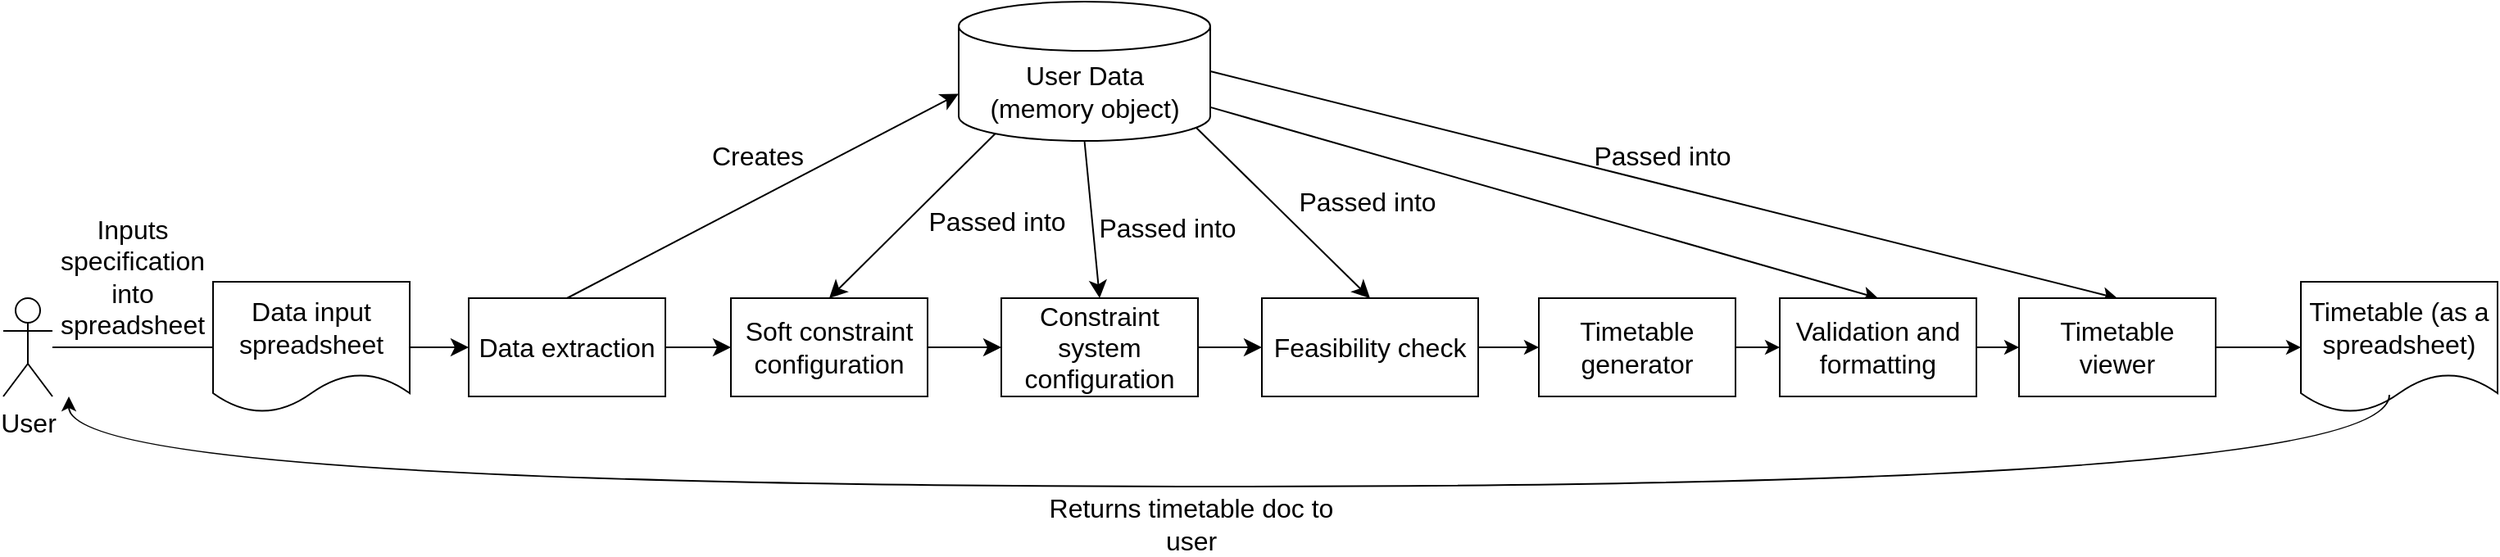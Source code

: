 <mxfile version="22.1.2" type="onedrive">
  <diagram name="Page-1" id="blctY6UpYAHQ3HbMe5zJ">
    <mxGraphModel grid="0" page="0" gridSize="10" guides="1" tooltips="1" connect="1" arrows="1" fold="1" pageScale="1" pageWidth="827" pageHeight="1169" math="0" shadow="0">
      <root>
        <mxCell id="0" />
        <mxCell id="1" parent="0" />
        <mxCell id="7OpDwPqygRbRJ5roROAY-3" style="edgeStyle=orthogonalEdgeStyle;rounded=0;orthogonalLoop=1;jettySize=auto;html=1;entryX=0;entryY=0.5;entryDx=0;entryDy=0;" edge="1" parent="1" source="7OpDwPqygRbRJ5roROAY-1">
          <mxGeometry relative="1" as="geometry">
            <mxPoint x="230" y="480" as="targetPoint" />
          </mxGeometry>
        </mxCell>
        <mxCell id="7OpDwPqygRbRJ5roROAY-1" value="&lt;font style=&quot;font-size: 16px;&quot;&gt;User&lt;/font&gt;" style="shape=umlActor;verticalLabelPosition=bottom;verticalAlign=top;html=1;outlineConnect=0;" vertex="1" parent="1">
          <mxGeometry x="70" y="450" width="30" height="60" as="geometry" />
        </mxCell>
        <mxCell id="EjKLCzZhwtaYLq5WiVEI-2" style="edgeStyle=none;curved=1;rounded=0;orthogonalLoop=1;jettySize=auto;html=1;entryX=0;entryY=0.5;entryDx=0;entryDy=0;fontSize=12;startSize=8;endSize=8;exitX=1;exitY=0.5;exitDx=0;exitDy=0;" edge="1" parent="1" source="zWKRVqB89jOtBXxnaqcW-1" target="zWKRVqB89jOtBXxnaqcW-3">
          <mxGeometry relative="1" as="geometry">
            <mxPoint x="439" y="480" as="targetPoint" />
            <mxPoint x="350" y="480" as="sourcePoint" />
          </mxGeometry>
        </mxCell>
        <mxCell id="7OpDwPqygRbRJ5roROAY-4" value="&lt;font style=&quot;font-size: 16px;&quot;&gt;Inputs specification into spreadsheet&lt;/font&gt;" style="text;html=1;strokeColor=none;fillColor=none;align=center;verticalAlign=middle;whiteSpace=wrap;rounded=0;" vertex="1" parent="1">
          <mxGeometry x="119" y="422" width="60" height="30" as="geometry" />
        </mxCell>
        <mxCell id="7OpDwPqygRbRJ5roROAY-7" value="&lt;font style=&quot;font-size: 16px;&quot;&gt;Timetable (as a spreadsheet)&lt;/font&gt;" style="shape=document;whiteSpace=wrap;html=1;boundedLbl=1;" vertex="1" parent="1">
          <mxGeometry x="1472" y="440" width="120" height="80" as="geometry" />
        </mxCell>
        <mxCell id="7OpDwPqygRbRJ5roROAY-13" style="edgeStyle=orthogonalEdgeStyle;rounded=0;orthogonalLoop=1;jettySize=auto;html=1;curved=1;exitX=0.45;exitY=0.863;exitDx=0;exitDy=0;exitPerimeter=0;" edge="1" parent="1" source="7OpDwPqygRbRJ5roROAY-7">
          <mxGeometry relative="1" as="geometry">
            <mxPoint x="110" y="510" as="targetPoint" />
            <Array as="points">
              <mxPoint x="1526" y="565" />
              <mxPoint x="110" y="565" />
            </Array>
          </mxGeometry>
        </mxCell>
        <mxCell id="7OpDwPqygRbRJ5roROAY-14" value="&lt;font style=&quot;font-size: 16px;&quot;&gt;Returns timetable doc to user&lt;/font&gt;" style="text;html=1;strokeColor=none;fillColor=none;align=center;verticalAlign=middle;whiteSpace=wrap;rounded=0;" vertex="1" parent="1">
          <mxGeometry x="707" y="573" width="176" height="30" as="geometry" />
        </mxCell>
        <mxCell id="EjKLCzZhwtaYLq5WiVEI-13" style="edgeStyle=none;curved=1;rounded=0;orthogonalLoop=1;jettySize=auto;html=1;fontSize=12;startSize=8;endSize=8;exitX=1;exitY=0.5;exitDx=0;exitDy=0;entryX=0;entryY=0.5;entryDx=0;entryDy=0;" edge="1" parent="1" source="zWKRVqB89jOtBXxnaqcW-3" target="zWKRVqB89jOtBXxnaqcW-4">
          <mxGeometry relative="1" as="geometry">
            <mxPoint x="549" y="480" as="sourcePoint" />
            <mxPoint x="642" y="480" as="targetPoint" />
          </mxGeometry>
        </mxCell>
        <mxCell id="EjKLCzZhwtaYLq5WiVEI-19" style="edgeStyle=none;curved=1;rounded=0;orthogonalLoop=1;jettySize=auto;html=1;entryX=0;entryY=0.5;entryDx=0;entryDy=0;fontSize=12;startSize=8;endSize=8;exitX=1;exitY=0.5;exitDx=0;exitDy=0;" edge="1" parent="1" source="zWKRVqB89jOtBXxnaqcW-4" target="zWKRVqB89jOtBXxnaqcW-5">
          <mxGeometry relative="1" as="geometry">
            <mxPoint x="762" y="481.525" as="sourcePoint" />
            <mxPoint x="820" y="483" as="targetPoint" />
          </mxGeometry>
        </mxCell>
        <mxCell id="EjKLCzZhwtaYLq5WiVEI-11" style="edgeStyle=none;curved=1;rounded=0;orthogonalLoop=1;jettySize=auto;html=1;entryX=0.5;entryY=0;entryDx=0;entryDy=0;fontSize=12;startSize=8;endSize=8;exitX=0.5;exitY=1;exitDx=0;exitDy=0;exitPerimeter=0;" edge="1" parent="1" source="EjKLCzZhwtaYLq5WiVEI-7" target="zWKRVqB89jOtBXxnaqcW-5">
          <mxGeometry relative="1" as="geometry">
            <mxPoint x="880" y="453" as="targetPoint" />
          </mxGeometry>
        </mxCell>
        <mxCell id="EjKLCzZhwtaYLq5WiVEI-20" style="edgeStyle=none;curved=1;rounded=0;orthogonalLoop=1;jettySize=auto;html=1;entryX=0.5;entryY=0;entryDx=0;entryDy=0;fontSize=12;startSize=8;endSize=8;exitX=0.145;exitY=1;exitDx=0;exitDy=-4.35;exitPerimeter=0;" edge="1" parent="1" source="EjKLCzZhwtaYLq5WiVEI-7" target="zWKRVqB89jOtBXxnaqcW-4">
          <mxGeometry relative="1" as="geometry">
            <mxPoint x="702" y="450" as="targetPoint" />
          </mxGeometry>
        </mxCell>
        <mxCell id="EjKLCzZhwtaYLq5WiVEI-23" style="edgeStyle=none;curved=1;rounded=0;orthogonalLoop=1;jettySize=auto;html=1;entryX=0.5;entryY=0;entryDx=0;entryDy=0;fontSize=12;startSize=8;endSize=8;exitX=0.938;exitY=0.894;exitDx=0;exitDy=0;exitPerimeter=0;" edge="1" parent="1" source="EjKLCzZhwtaYLq5WiVEI-7" target="zWKRVqB89jOtBXxnaqcW-9">
          <mxGeometry relative="1" as="geometry">
            <mxPoint x="1044" y="453" as="targetPoint" />
          </mxGeometry>
        </mxCell>
        <mxCell id="zWKRVqB89jOtBXxnaqcW-15" style="rounded=0;orthogonalLoop=1;jettySize=auto;html=1;entryX=0.5;entryY=0;entryDx=0;entryDy=0;exitX=1;exitY=0.5;exitDx=0;exitDy=0;exitPerimeter=0;" edge="1" parent="1" source="EjKLCzZhwtaYLq5WiVEI-7" target="zWKRVqB89jOtBXxnaqcW-11">
          <mxGeometry relative="1" as="geometry" />
        </mxCell>
        <mxCell id="Bh3peIHUDKKi-m8XKPTr-1" style="rounded=0;orthogonalLoop=1;jettySize=auto;html=1;entryX=0.5;entryY=0;entryDx=0;entryDy=0;" edge="1" parent="1" source="EjKLCzZhwtaYLq5WiVEI-7" target="fi6j9lVJtCNSVQSDU6X5-1">
          <mxGeometry relative="1" as="geometry" />
        </mxCell>
        <mxCell id="EjKLCzZhwtaYLq5WiVEI-7" value="&lt;font style=&quot;font-size: 16px;&quot;&gt;User Data&lt;br&gt;(memory object)&lt;/font&gt;" style="shape=cylinder3;whiteSpace=wrap;html=1;boundedLbl=1;backgroundOutline=1;size=15;fontSize=16;" vertex="1" parent="1">
          <mxGeometry x="653" y="269" width="153.5" height="85" as="geometry" />
        </mxCell>
        <mxCell id="EjKLCzZhwtaYLq5WiVEI-8" style="edgeStyle=none;curved=1;rounded=0;orthogonalLoop=1;jettySize=auto;html=1;entryX=0;entryY=0;entryDx=0;entryDy=56.25;entryPerimeter=0;fontSize=12;startSize=8;endSize=8;exitX=0.5;exitY=0;exitDx=0;exitDy=0;" edge="1" parent="1" source="zWKRVqB89jOtBXxnaqcW-3" target="EjKLCzZhwtaYLq5WiVEI-7">
          <mxGeometry relative="1" as="geometry">
            <mxPoint x="502.03" y="451.98" as="sourcePoint" />
          </mxGeometry>
        </mxCell>
        <mxCell id="EjKLCzZhwtaYLq5WiVEI-9" value="Creates" style="text;html=1;align=center;verticalAlign=middle;resizable=0;points=[];autosize=1;strokeColor=none;fillColor=none;fontSize=16;" vertex="1" parent="1">
          <mxGeometry x="493" y="347" width="74" height="31" as="geometry" />
        </mxCell>
        <mxCell id="EjKLCzZhwtaYLq5WiVEI-12" value="Passed into" style="text;html=1;align=center;verticalAlign=middle;resizable=0;points=[];autosize=1;strokeColor=none;fillColor=none;fontSize=16;" vertex="1" parent="1">
          <mxGeometry x="625" y="387" width="102" height="31" as="geometry" />
        </mxCell>
        <mxCell id="EjKLCzZhwtaYLq5WiVEI-22" style="edgeStyle=none;curved=1;rounded=0;orthogonalLoop=1;jettySize=auto;html=1;entryX=0;entryY=0.5;entryDx=0;entryDy=0;fontSize=12;startSize=8;endSize=8;exitX=1;exitY=0.5;exitDx=0;exitDy=0;" edge="1" parent="1" source="zWKRVqB89jOtBXxnaqcW-5" target="zWKRVqB89jOtBXxnaqcW-9">
          <mxGeometry relative="1" as="geometry">
            <mxPoint x="940" y="483" as="sourcePoint" />
            <mxPoint x="984" y="483" as="targetPoint" />
          </mxGeometry>
        </mxCell>
        <mxCell id="EjKLCzZhwtaYLq5WiVEI-18" style="edgeStyle=none;curved=1;rounded=0;orthogonalLoop=1;jettySize=auto;html=1;entryX=1;entryY=0.5;entryDx=0;entryDy=0;fontSize=12;startSize=8;endSize=8;" edge="1" parent="1">
          <mxGeometry relative="1" as="geometry">
            <mxPoint x="940" y="483" as="sourcePoint" />
            <mxPoint x="940" y="483" as="targetPoint" />
          </mxGeometry>
        </mxCell>
        <mxCell id="EjKLCzZhwtaYLq5WiVEI-21" value="Passed into" style="text;html=1;align=center;verticalAlign=middle;resizable=0;points=[];autosize=1;strokeColor=none;fillColor=none;fontSize=16;" vertex="1" parent="1">
          <mxGeometry x="729" y="391" width="102" height="31" as="geometry" />
        </mxCell>
        <mxCell id="EjKLCzZhwtaYLq5WiVEI-24" value="Passed into" style="text;html=1;align=center;verticalAlign=middle;resizable=0;points=[];autosize=1;strokeColor=none;fillColor=none;fontSize=16;" vertex="1" parent="1">
          <mxGeometry x="851" y="375" width="102" height="31" as="geometry" />
        </mxCell>
        <mxCell id="zWKRVqB89jOtBXxnaqcW-1" value="&lt;font style=&quot;font-size: 16px;&quot;&gt;Data input spreadsheet&lt;/font&gt;" style="shape=document;whiteSpace=wrap;html=1;boundedLbl=1;" vertex="1" parent="1">
          <mxGeometry x="198" y="440" width="120" height="80" as="geometry" />
        </mxCell>
        <mxCell id="zWKRVqB89jOtBXxnaqcW-3" value="&lt;font style=&quot;font-size: 16px;&quot;&gt;Data extraction&lt;/font&gt;" style="rounded=0;whiteSpace=wrap;html=1;" vertex="1" parent="1">
          <mxGeometry x="354" y="450" width="120" height="60" as="geometry" />
        </mxCell>
        <mxCell id="zWKRVqB89jOtBXxnaqcW-4" value="&lt;font style=&quot;font-size: 16px;&quot;&gt;Soft constraint configuration&lt;/font&gt;" style="rounded=0;whiteSpace=wrap;html=1;" vertex="1" parent="1">
          <mxGeometry x="514" y="450" width="120" height="60" as="geometry" />
        </mxCell>
        <mxCell id="zWKRVqB89jOtBXxnaqcW-5" value="&lt;font style=&quot;font-size: 16px;&quot;&gt;Constraint system configuration&lt;/font&gt;" style="rounded=0;whiteSpace=wrap;html=1;" vertex="1" parent="1">
          <mxGeometry x="679" y="450" width="120" height="60" as="geometry" />
        </mxCell>
        <mxCell id="zWKRVqB89jOtBXxnaqcW-12" style="edgeStyle=orthogonalEdgeStyle;rounded=0;orthogonalLoop=1;jettySize=auto;html=1;entryX=0;entryY=0.5;entryDx=0;entryDy=0;" edge="1" parent="1" source="zWKRVqB89jOtBXxnaqcW-9" target="zWKRVqB89jOtBXxnaqcW-10">
          <mxGeometry relative="1" as="geometry" />
        </mxCell>
        <mxCell id="zWKRVqB89jOtBXxnaqcW-9" value="&lt;font style=&quot;font-size: 16px;&quot;&gt;Feasibility check&lt;/font&gt;" style="rounded=0;whiteSpace=wrap;html=1;" vertex="1" parent="1">
          <mxGeometry x="838" y="450" width="132" height="60" as="geometry" />
        </mxCell>
        <mxCell id="fi6j9lVJtCNSVQSDU6X5-2" style="edgeStyle=orthogonalEdgeStyle;rounded=0;orthogonalLoop=1;jettySize=auto;html=1;exitX=1;exitY=0.5;exitDx=0;exitDy=0;entryX=0;entryY=0.5;entryDx=0;entryDy=0;" edge="1" parent="1" source="zWKRVqB89jOtBXxnaqcW-10" target="fi6j9lVJtCNSVQSDU6X5-1">
          <mxGeometry relative="1" as="geometry" />
        </mxCell>
        <mxCell id="zWKRVqB89jOtBXxnaqcW-10" value="&lt;font style=&quot;font-size: 16px;&quot;&gt;Timetable generator&lt;/font&gt;" style="rounded=0;whiteSpace=wrap;html=1;" vertex="1" parent="1">
          <mxGeometry x="1007" y="450" width="120" height="60" as="geometry" />
        </mxCell>
        <mxCell id="zWKRVqB89jOtBXxnaqcW-14" style="edgeStyle=orthogonalEdgeStyle;rounded=0;orthogonalLoop=1;jettySize=auto;html=1;entryX=0;entryY=0.5;entryDx=0;entryDy=0;" edge="1" parent="1" source="zWKRVqB89jOtBXxnaqcW-11" target="7OpDwPqygRbRJ5roROAY-7">
          <mxGeometry relative="1" as="geometry" />
        </mxCell>
        <mxCell id="zWKRVqB89jOtBXxnaqcW-11" value="&lt;font style=&quot;font-size: 16px;&quot;&gt;Timetable viewer&lt;/font&gt;" style="rounded=0;whiteSpace=wrap;html=1;" vertex="1" parent="1">
          <mxGeometry x="1300" y="450" width="120" height="60" as="geometry" />
        </mxCell>
        <mxCell id="zWKRVqB89jOtBXxnaqcW-16" value="Passed into" style="text;html=1;align=center;verticalAlign=middle;resizable=0;points=[];autosize=1;strokeColor=none;fillColor=none;fontSize=16;" vertex="1" parent="1">
          <mxGeometry x="1031" y="347" width="102" height="31" as="geometry" />
        </mxCell>
        <mxCell id="fi6j9lVJtCNSVQSDU6X5-3" style="edgeStyle=orthogonalEdgeStyle;rounded=0;orthogonalLoop=1;jettySize=auto;html=1;exitX=1;exitY=0.5;exitDx=0;exitDy=0;entryX=0;entryY=0.5;entryDx=0;entryDy=0;" edge="1" parent="1" source="fi6j9lVJtCNSVQSDU6X5-1" target="zWKRVqB89jOtBXxnaqcW-11">
          <mxGeometry relative="1" as="geometry" />
        </mxCell>
        <mxCell id="fi6j9lVJtCNSVQSDU6X5-1" value="&lt;span style=&quot;font-size: 16px;&quot;&gt;Validation and formatting&lt;/span&gt;" style="rounded=0;whiteSpace=wrap;html=1;" vertex="1" parent="1">
          <mxGeometry x="1154" y="450" width="120" height="60" as="geometry" />
        </mxCell>
      </root>
    </mxGraphModel>
  </diagram>
</mxfile>
